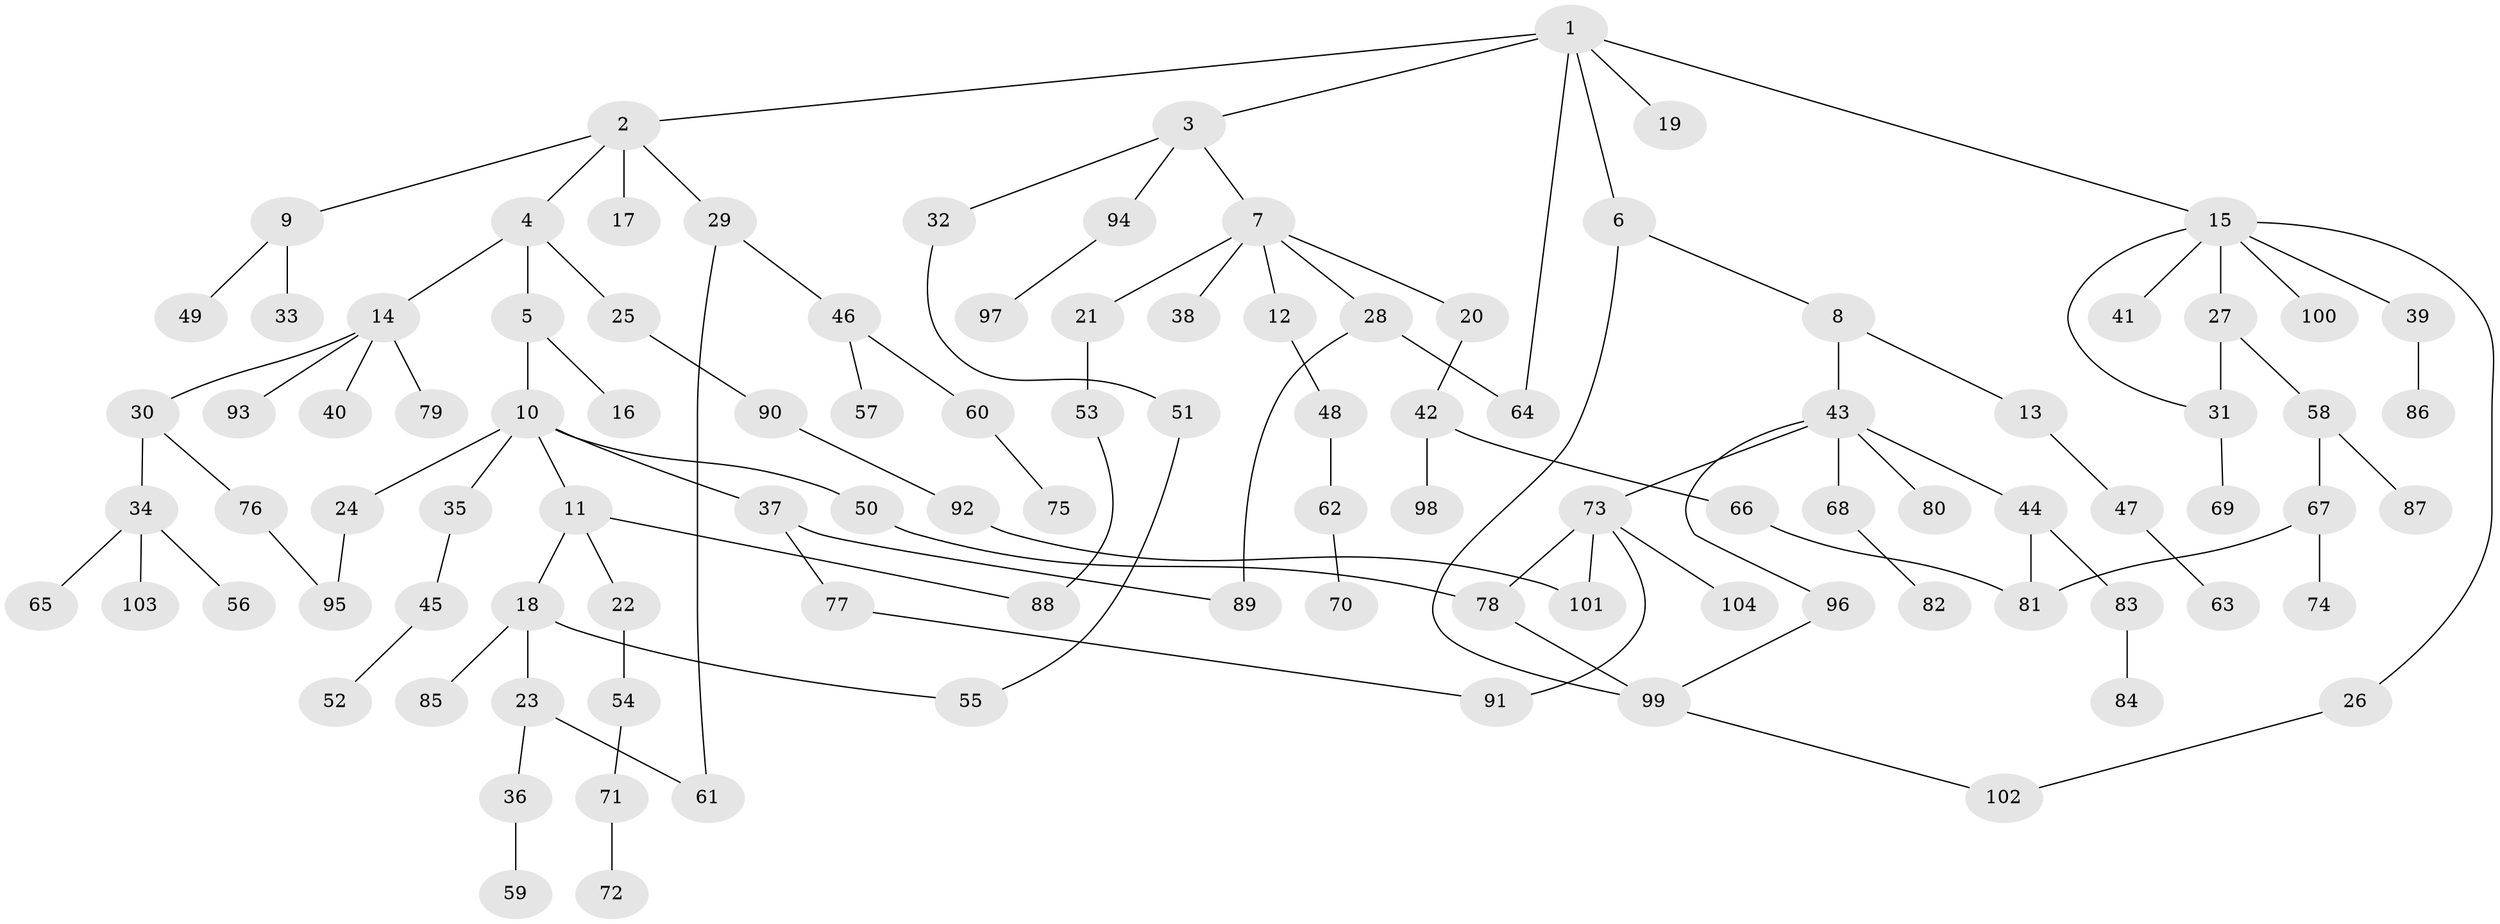 // Generated by graph-tools (version 1.1) at 2025/01/03/09/25 03:01:05]
// undirected, 104 vertices, 118 edges
graph export_dot {
graph [start="1"]
  node [color=gray90,style=filled];
  1;
  2;
  3;
  4;
  5;
  6;
  7;
  8;
  9;
  10;
  11;
  12;
  13;
  14;
  15;
  16;
  17;
  18;
  19;
  20;
  21;
  22;
  23;
  24;
  25;
  26;
  27;
  28;
  29;
  30;
  31;
  32;
  33;
  34;
  35;
  36;
  37;
  38;
  39;
  40;
  41;
  42;
  43;
  44;
  45;
  46;
  47;
  48;
  49;
  50;
  51;
  52;
  53;
  54;
  55;
  56;
  57;
  58;
  59;
  60;
  61;
  62;
  63;
  64;
  65;
  66;
  67;
  68;
  69;
  70;
  71;
  72;
  73;
  74;
  75;
  76;
  77;
  78;
  79;
  80;
  81;
  82;
  83;
  84;
  85;
  86;
  87;
  88;
  89;
  90;
  91;
  92;
  93;
  94;
  95;
  96;
  97;
  98;
  99;
  100;
  101;
  102;
  103;
  104;
  1 -- 2;
  1 -- 3;
  1 -- 6;
  1 -- 15;
  1 -- 19;
  1 -- 64;
  2 -- 4;
  2 -- 9;
  2 -- 17;
  2 -- 29;
  3 -- 7;
  3 -- 32;
  3 -- 94;
  4 -- 5;
  4 -- 14;
  4 -- 25;
  5 -- 10;
  5 -- 16;
  6 -- 8;
  6 -- 99;
  7 -- 12;
  7 -- 20;
  7 -- 21;
  7 -- 28;
  7 -- 38;
  8 -- 13;
  8 -- 43;
  9 -- 33;
  9 -- 49;
  10 -- 11;
  10 -- 24;
  10 -- 35;
  10 -- 37;
  10 -- 50;
  11 -- 18;
  11 -- 22;
  11 -- 88;
  12 -- 48;
  13 -- 47;
  14 -- 30;
  14 -- 40;
  14 -- 79;
  14 -- 93;
  15 -- 26;
  15 -- 27;
  15 -- 39;
  15 -- 41;
  15 -- 100;
  15 -- 31;
  18 -- 23;
  18 -- 85;
  18 -- 55;
  20 -- 42;
  21 -- 53;
  22 -- 54;
  23 -- 36;
  23 -- 61;
  24 -- 95;
  25 -- 90;
  26 -- 102;
  27 -- 31;
  27 -- 58;
  28 -- 64;
  28 -- 89;
  29 -- 46;
  29 -- 61;
  30 -- 34;
  30 -- 76;
  31 -- 69;
  32 -- 51;
  34 -- 56;
  34 -- 65;
  34 -- 103;
  35 -- 45;
  36 -- 59;
  37 -- 77;
  37 -- 89;
  39 -- 86;
  42 -- 66;
  42 -- 98;
  43 -- 44;
  43 -- 68;
  43 -- 73;
  43 -- 80;
  43 -- 96;
  44 -- 83;
  44 -- 81;
  45 -- 52;
  46 -- 57;
  46 -- 60;
  47 -- 63;
  48 -- 62;
  50 -- 78;
  51 -- 55;
  53 -- 88;
  54 -- 71;
  58 -- 67;
  58 -- 87;
  60 -- 75;
  62 -- 70;
  66 -- 81;
  67 -- 74;
  67 -- 81;
  68 -- 82;
  71 -- 72;
  73 -- 104;
  73 -- 78;
  73 -- 91;
  73 -- 101;
  76 -- 95;
  77 -- 91;
  78 -- 99;
  83 -- 84;
  90 -- 92;
  92 -- 101;
  94 -- 97;
  96 -- 99;
  99 -- 102;
}
